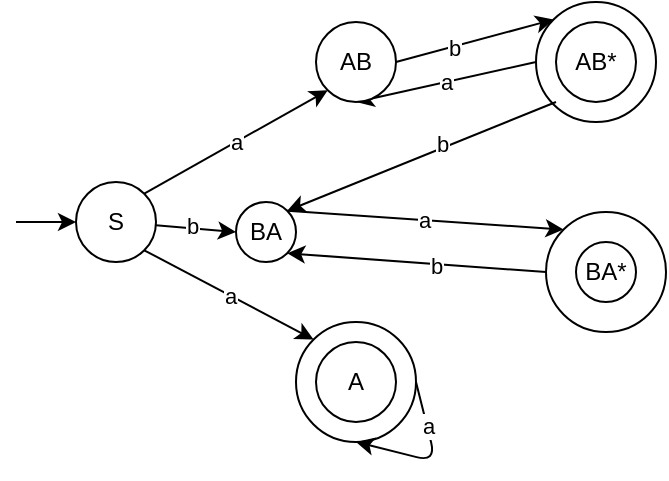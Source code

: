 <mxfile>
    <diagram id="wCcowg7WNpuUNpXIOF16" name="Page-1">
        <mxGraphModel dx="401" dy="1447" grid="1" gridSize="10" guides="1" tooltips="1" connect="1" arrows="1" fold="1" page="1" pageScale="1" pageWidth="850" pageHeight="1100" math="0" shadow="0">
            <root>
                <mxCell id="0"/>
                <mxCell id="1" parent="0"/>
                <mxCell id="27" value="" style="ellipse;whiteSpace=wrap;html=1;aspect=fixed;" parent="1" vertex="1">
                    <mxGeometry x="270" y="-50" width="60" height="60" as="geometry"/>
                </mxCell>
                <mxCell id="26" value="" style="ellipse;whiteSpace=wrap;html=1;aspect=fixed;" parent="1" vertex="1">
                    <mxGeometry x="275" y="55" width="60" height="60" as="geometry"/>
                </mxCell>
                <mxCell id="7" value="A" style="ellipse;whiteSpace=wrap;html=1;aspect=fixed;" parent="1" vertex="1">
                    <mxGeometry x="150" y="110" width="60" height="60" as="geometry"/>
                </mxCell>
                <mxCell id="4" style="edgeStyle=none;html=1;endArrow=none;endFill=0;startArrow=classic;startFill=1;" parent="1" source="2" edge="1">
                    <mxGeometry relative="1" as="geometry">
                        <mxPoint x="10" y="60" as="targetPoint"/>
                    </mxGeometry>
                </mxCell>
                <mxCell id="6" value="a" style="edgeStyle=none;html=1;exitX=1;exitY=1;exitDx=0;exitDy=0;entryX=0;entryY=0;entryDx=0;entryDy=0;startArrow=none;startFill=0;endArrow=classic;endFill=1;" parent="1" source="2" target="7" edge="1">
                    <mxGeometry relative="1" as="geometry"/>
                </mxCell>
                <mxCell id="11" value="a" style="edgeStyle=none;html=1;exitX=1;exitY=0;exitDx=0;exitDy=0;entryX=0;entryY=1;entryDx=0;entryDy=0;startArrow=none;startFill=0;endArrow=classic;endFill=1;" parent="1" source="2" target="10" edge="1">
                    <mxGeometry relative="1" as="geometry"/>
                </mxCell>
                <mxCell id="18" style="edgeStyle=none;html=1;entryX=0;entryY=0.5;entryDx=0;entryDy=0;startArrow=none;startFill=0;endArrow=classic;endFill=1;" parent="1" source="2" target="17" edge="1">
                    <mxGeometry relative="1" as="geometry"/>
                </mxCell>
                <mxCell id="19" value="b" style="edgeLabel;html=1;align=center;verticalAlign=middle;resizable=0;points=[];" parent="18" vertex="1" connectable="0">
                    <mxGeometry x="-0.138" y="1" relative="1" as="geometry">
                        <mxPoint as="offset"/>
                    </mxGeometry>
                </mxCell>
                <mxCell id="2" value="S" style="ellipse;whiteSpace=wrap;html=1;aspect=fixed;" parent="1" vertex="1">
                    <mxGeometry x="40" y="40" width="40" height="40" as="geometry"/>
                </mxCell>
                <mxCell id="5" value="A" style="ellipse;whiteSpace=wrap;html=1;aspect=fixed;" parent="1" vertex="1">
                    <mxGeometry x="160" y="120" width="40" height="40" as="geometry"/>
                </mxCell>
                <mxCell id="8" style="edgeStyle=none;html=1;exitX=1;exitY=0.5;exitDx=0;exitDy=0;entryX=0.5;entryY=1;entryDx=0;entryDy=0;startArrow=none;startFill=0;endArrow=classic;endFill=1;" parent="1" source="7" target="7" edge="1">
                    <mxGeometry relative="1" as="geometry">
                        <Array as="points">
                            <mxPoint x="220" y="180"/>
                        </Array>
                    </mxGeometry>
                </mxCell>
                <mxCell id="9" value="a" style="edgeLabel;html=1;align=center;verticalAlign=middle;resizable=0;points=[];" parent="8" vertex="1" connectable="0">
                    <mxGeometry x="0.121" y="-2" relative="1" as="geometry">
                        <mxPoint y="-15" as="offset"/>
                    </mxGeometry>
                </mxCell>
                <mxCell id="13" style="edgeStyle=none;html=1;exitX=1;exitY=0.5;exitDx=0;exitDy=0;entryX=0;entryY=0;entryDx=0;entryDy=0;startArrow=none;startFill=0;endArrow=classic;endFill=1;" parent="1" source="10" target="27" edge="1">
                    <mxGeometry relative="1" as="geometry"/>
                </mxCell>
                <mxCell id="15" value="b" style="edgeLabel;html=1;align=center;verticalAlign=middle;resizable=0;points=[];" parent="13" vertex="1" connectable="0">
                    <mxGeometry x="-0.272" relative="1" as="geometry">
                        <mxPoint as="offset"/>
                    </mxGeometry>
                </mxCell>
                <mxCell id="14" value="a" style="edgeStyle=none;html=1;exitX=0.5;exitY=1;exitDx=0;exitDy=0;entryX=0;entryY=0.5;entryDx=0;entryDy=0;startArrow=classic;startFill=1;endArrow=none;endFill=0;" parent="1" source="10" target="27" edge="1">
                    <mxGeometry relative="1" as="geometry"/>
                </mxCell>
                <mxCell id="10" value="AB" style="ellipse;whiteSpace=wrap;html=1;aspect=fixed;" parent="1" vertex="1">
                    <mxGeometry x="160" y="-40" width="40" height="40" as="geometry"/>
                </mxCell>
                <mxCell id="24" style="edgeStyle=none;html=1;entryX=1;entryY=0;entryDx=0;entryDy=0;startArrow=none;startFill=0;endArrow=classic;endFill=1;" parent="1" target="17" edge="1">
                    <mxGeometry relative="1" as="geometry">
                        <mxPoint x="280" as="sourcePoint"/>
                    </mxGeometry>
                </mxCell>
                <mxCell id="25" value="b" style="edgeLabel;html=1;align=center;verticalAlign=middle;resizable=0;points=[];" parent="24" vertex="1" connectable="0">
                    <mxGeometry x="-0.161" y="-1" relative="1" as="geometry">
                        <mxPoint y="-1" as="offset"/>
                    </mxGeometry>
                </mxCell>
                <mxCell id="12" value="AB*" style="ellipse;whiteSpace=wrap;html=1;aspect=fixed;" parent="1" vertex="1">
                    <mxGeometry x="280" y="-40" width="40" height="40" as="geometry"/>
                </mxCell>
                <mxCell id="21" value="a" style="edgeStyle=none;html=1;startArrow=none;startFill=0;endArrow=classic;endFill=1;exitX=1;exitY=0;exitDx=0;exitDy=0;entryX=0;entryY=0;entryDx=0;entryDy=0;" parent="1" source="17" target="26" edge="1">
                    <mxGeometry relative="1" as="geometry">
                        <mxPoint x="260" y="70" as="targetPoint"/>
                    </mxGeometry>
                </mxCell>
                <mxCell id="17" value="BA" style="ellipse;whiteSpace=wrap;html=1;aspect=fixed;" parent="1" vertex="1">
                    <mxGeometry x="120" y="50" width="30" height="30" as="geometry"/>
                </mxCell>
                <mxCell id="22" style="edgeStyle=none;html=1;exitX=0;exitY=0.5;exitDx=0;exitDy=0;entryX=1;entryY=1;entryDx=0;entryDy=0;startArrow=none;startFill=0;endArrow=classic;endFill=1;" parent="1" source="26" target="17" edge="1">
                    <mxGeometry relative="1" as="geometry"/>
                </mxCell>
                <mxCell id="23" value="b" style="edgeLabel;html=1;align=center;verticalAlign=middle;resizable=0;points=[];" parent="22" vertex="1" connectable="0">
                    <mxGeometry x="-0.145" y="1" relative="1" as="geometry">
                        <mxPoint as="offset"/>
                    </mxGeometry>
                </mxCell>
                <mxCell id="20" value="BA*" style="ellipse;whiteSpace=wrap;html=1;aspect=fixed;" parent="1" vertex="1">
                    <mxGeometry x="290" y="70" width="30" height="30" as="geometry"/>
                </mxCell>
            </root>
        </mxGraphModel>
    </diagram>
</mxfile>